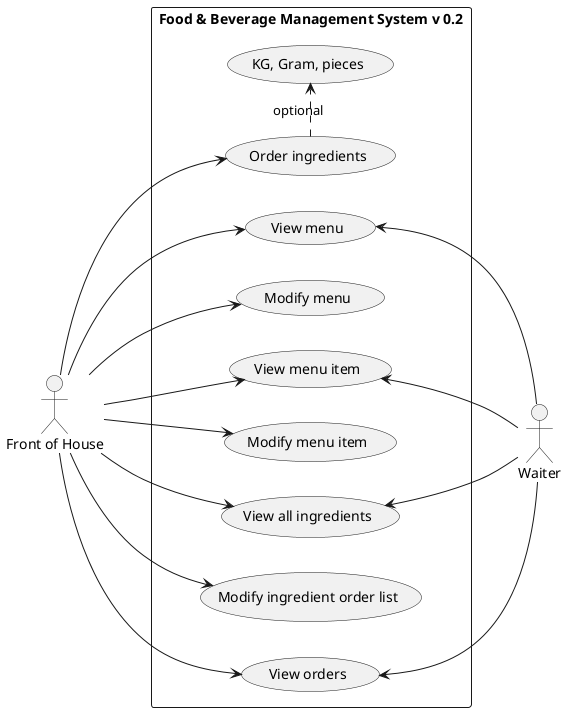 @startuml

left to right direction

actor "Front of House" as FoH
actor Waiter

rectangle "Food & Beverage Management System v 0.2" {
    (View menu) as (MenuView)
    (Modify menu) as (MenuUpdate)

    (View menu item) as (MenuItemView)
    (Modify menu item) as (MenuItemUpdate)

    (View all ingredients) as (IngredientAll)
    (Modify ingredient order list) as (IngredientUpdate)
    (Order ingredients) as (IngredientOrder)
    (View orders) as (BarOrderView)
    (KG, Gram, pieces) as (IngredientQuantity)
    (IngredientOrder) .> (IngredientQuantity) : optional

    FoH --> (MenuView)
    FoH --> (MenuUpdate)
    FoH --> (MenuItemView)
    FoH --> (MenuItemUpdate)

    FoH --> (IngredientAll)
    FoH --> (IngredientUpdate)
    FoH --> (IngredientOrder)
    FoH --> (BarOrderView)

    (MenuView) <-- Waiter
    (MenuItemView) <-- Waiter
    (IngredientAll) <-- Waiter
    (BarOrderView) <-- Waiter
}

@enduml
